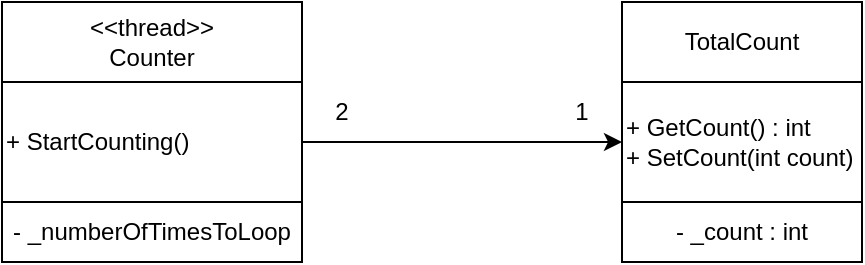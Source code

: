 <mxfile version="28.1.2">
  <diagram name="Page-1" id="W_vAoZ-sBwf1s5EAGY-l">
    <mxGraphModel dx="2066" dy="1201" grid="1" gridSize="10" guides="1" tooltips="1" connect="1" arrows="1" fold="1" page="1" pageScale="1" pageWidth="850" pageHeight="1100" math="0" shadow="0">
      <root>
        <mxCell id="0" />
        <mxCell id="1" parent="0" />
        <mxCell id="UdBLXG176erIkyRG75ej-1" value="TotalCount" style="rounded=0;whiteSpace=wrap;html=1;" parent="1" vertex="1">
          <mxGeometry x="520" y="440" width="120" height="40" as="geometry" />
        </mxCell>
        <mxCell id="UdBLXG176erIkyRG75ej-2" value="+ GetCount() : int&lt;div&gt;+ SetCount(int count)&lt;/div&gt;" style="rounded=0;whiteSpace=wrap;html=1;align=left;" parent="1" vertex="1">
          <mxGeometry x="520" y="480" width="120" height="60" as="geometry" />
        </mxCell>
        <mxCell id="UdBLXG176erIkyRG75ej-3" value="- _count : int" style="rounded=0;whiteSpace=wrap;html=1;" parent="1" vertex="1">
          <mxGeometry x="520" y="540" width="120" height="30" as="geometry" />
        </mxCell>
        <mxCell id="UdBLXG176erIkyRG75ej-4" value="&amp;lt;&amp;lt;thread&amp;gt;&amp;gt;&lt;div&gt;Counter&lt;/div&gt;" style="rounded=0;whiteSpace=wrap;html=1;" parent="1" vertex="1">
          <mxGeometry x="210" y="440" width="150" height="40" as="geometry" />
        </mxCell>
        <mxCell id="UdBLXG176erIkyRG75ej-5" value="+ StartCounting()" style="rounded=0;whiteSpace=wrap;html=1;align=left;" parent="1" vertex="1">
          <mxGeometry x="210" y="480" width="150" height="60" as="geometry" />
        </mxCell>
        <mxCell id="UdBLXG176erIkyRG75ej-6" value="- _numberOfTimesToLoop" style="rounded=0;whiteSpace=wrap;html=1;" parent="1" vertex="1">
          <mxGeometry x="210" y="540" width="150" height="30" as="geometry" />
        </mxCell>
        <mxCell id="UdBLXG176erIkyRG75ej-7" value="" style="endArrow=classic;html=1;rounded=0;exitX=1;exitY=0.5;exitDx=0;exitDy=0;entryX=0;entryY=0.5;entryDx=0;entryDy=0;" parent="1" source="UdBLXG176erIkyRG75ej-5" target="UdBLXG176erIkyRG75ej-2" edge="1">
          <mxGeometry width="50" height="50" relative="1" as="geometry">
            <mxPoint x="350" y="490" as="sourcePoint" />
            <mxPoint x="400" y="440" as="targetPoint" />
          </mxGeometry>
        </mxCell>
        <mxCell id="UdBLXG176erIkyRG75ej-8" value="2" style="text;html=1;align=center;verticalAlign=middle;whiteSpace=wrap;rounded=0;" parent="1" vertex="1">
          <mxGeometry x="350" y="480" width="60" height="30" as="geometry" />
        </mxCell>
        <mxCell id="UdBLXG176erIkyRG75ej-9" value="1" style="text;html=1;align=center;verticalAlign=middle;whiteSpace=wrap;rounded=0;" parent="1" vertex="1">
          <mxGeometry x="470" y="480" width="60" height="30" as="geometry" />
        </mxCell>
      </root>
    </mxGraphModel>
  </diagram>
</mxfile>
